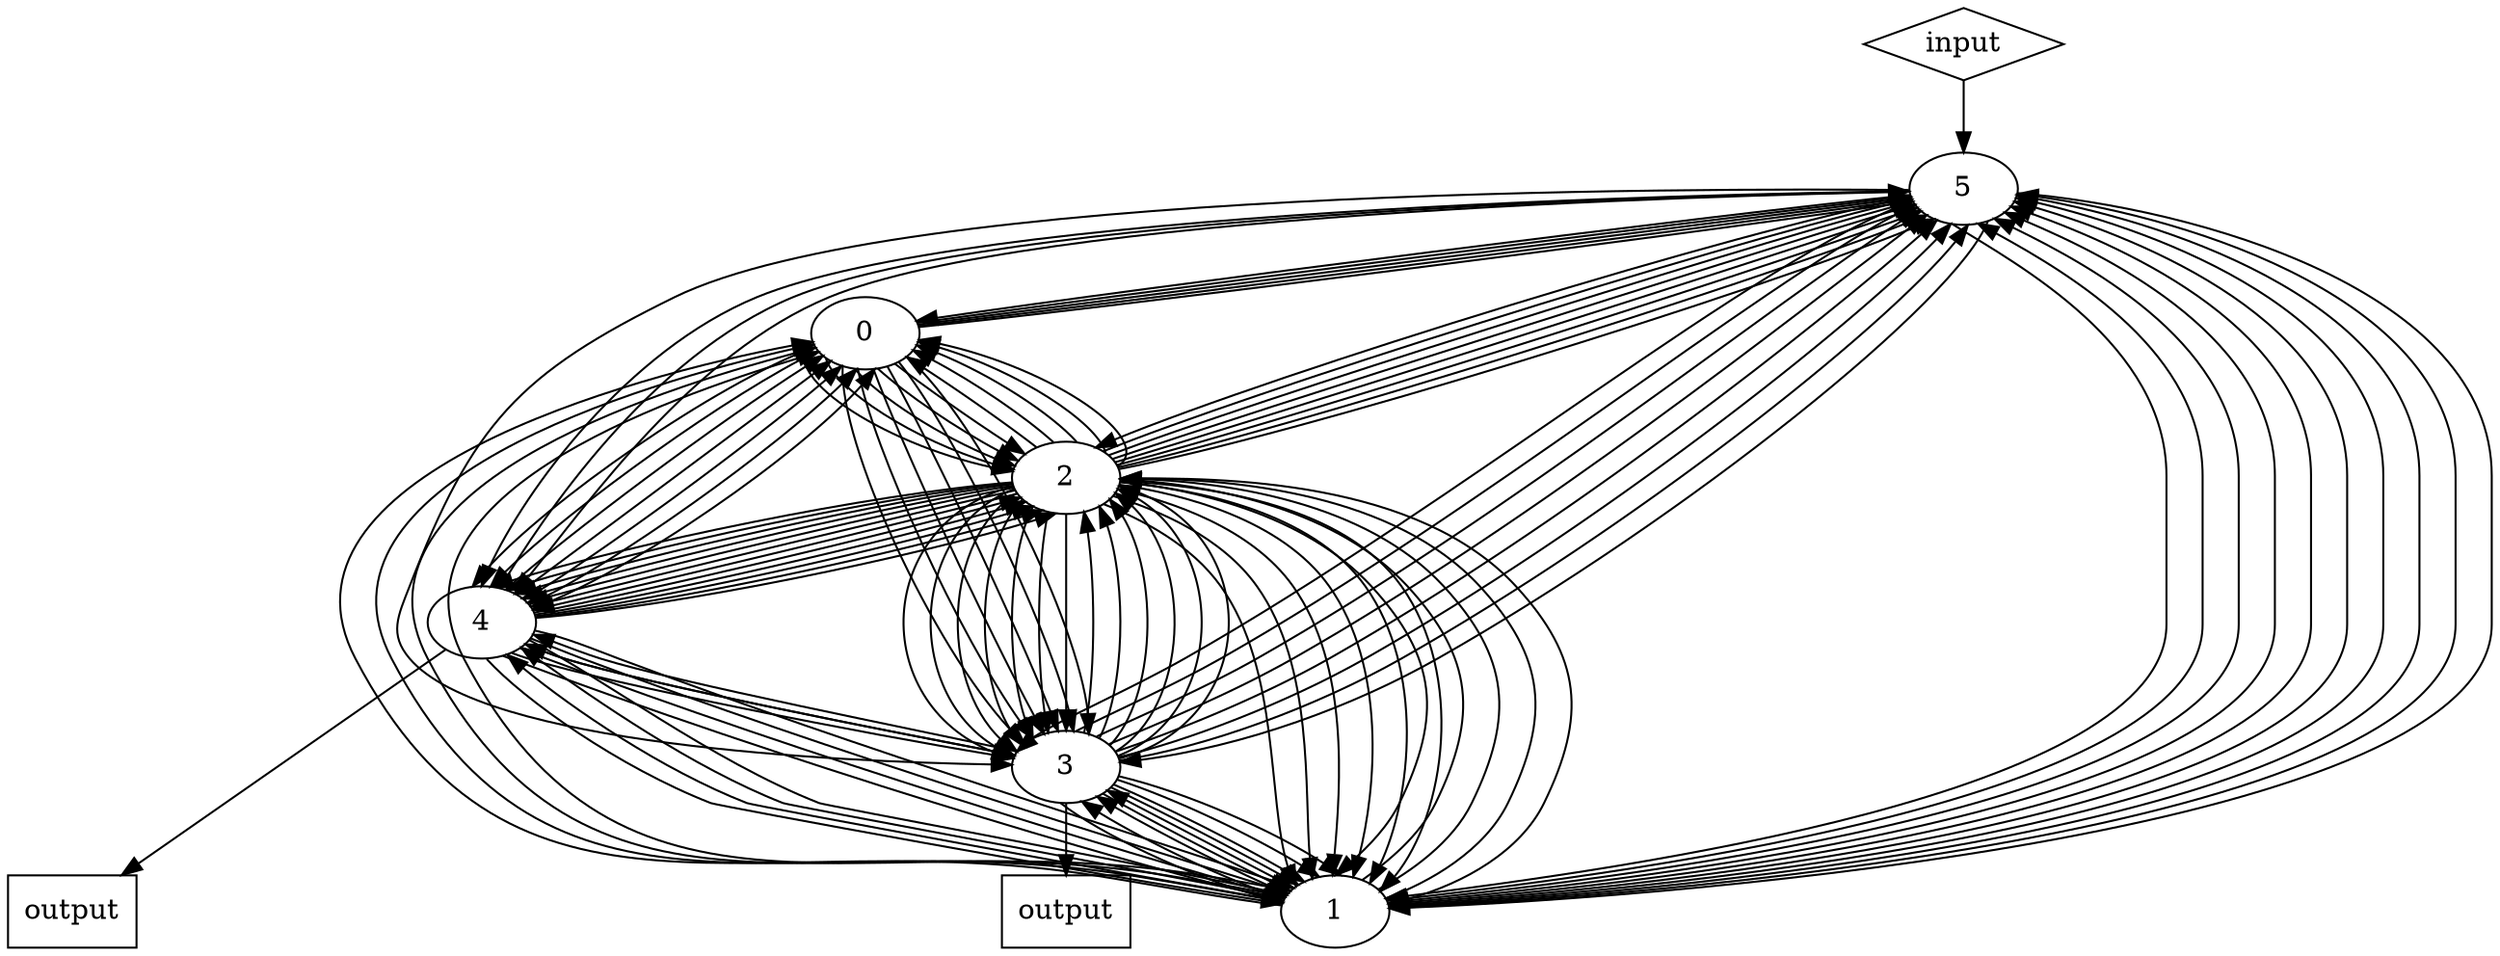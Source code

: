 digraph G{
subgraph inputs{
rank=same;
v6 [label="input" shape=diamond]
}
subgraph outputs{
rank=same;
v7 [label="output" shape=box]
v8 [label="output" shape=box]
}
v0 [label="0" ]
v1 [label="1" ]
v2 [label="2" ]
v3 [label="3" ]
v4 [label="4" ]
v5 [label="5" ]
v0 -> v2;
v0 -> v2;
v0 -> v2;
v0 -> v2;
v0 -> v2;
v0 -> v3;
v0 -> v3;
v0 -> v3;
v0 -> v3;
v0 -> v3;
v0 -> v3;
v0 -> v4;
v0 -> v4;
v0 -> v5;
v0 -> v5;
v0 -> v5;
v0 -> v5;
v1 -> v0;
v1 -> v0;
v1 -> v0;
v1 -> v0;
v1 -> v2;
v1 -> v2;
v1 -> v2;
v1 -> v3;
v1 -> v3;
v1 -> v3;
v1 -> v4;
v1 -> v4;
v1 -> v5;
v1 -> v5;
v1 -> v5;
v1 -> v5;
v1 -> v5;
v1 -> v5;
v1 -> v5;
v1 -> v5;
v2 -> v0;
v2 -> v0;
v2 -> v0;
v2 -> v0;
v2 -> v0;
v2 -> v1;
v2 -> v1;
v2 -> v1;
v2 -> v1;
v2 -> v1;
v2 -> v1;
v2 -> v1;
v2 -> v1;
v2 -> v3;
v2 -> v3;
v2 -> v3;
v2 -> v3;
v2 -> v3;
v2 -> v3;
v2 -> v3;
v2 -> v4;
v2 -> v4;
v2 -> v4;
v2 -> v4;
v2 -> v4;
v2 -> v4;
v2 -> v4;
v2 -> v5;
v2 -> v5;
v2 -> v5;
v2 -> v5;
v2 -> v5;
v2 -> v5;
v2 -> v5;
v3 -> v1;
v3 -> v1;
v3 -> v1;
v3 -> v1;
v3 -> v1;
v3 -> v1;
v3 -> v2;
v3 -> v2;
v3 -> v2;
v3 -> v2;
v3 -> v2;
v3 -> v2;
v3 -> v4;
v3 -> v4;
v3 -> v5;
v3 -> v5;
v3 -> v5;
v3 -> v5;
v3 -> v5;
v3 -> v5;
v3 -> v8;
v4 -> v0;
v4 -> v0;
v4 -> v0;
v4 -> v0;
v4 -> v0;
v4 -> v1;
v4 -> v1;
v4 -> v1;
v4 -> v1;
v4 -> v1;
v4 -> v1;
v4 -> v2;
v4 -> v2;
v4 -> v2;
v4 -> v2;
v4 -> v2;
v4 -> v3;
v4 -> v3;
v4 -> v5;
v4 -> v7;
v5 -> v0;
v5 -> v1;
v5 -> v1;
v5 -> v2;
v5 -> v3;
v5 -> v3;
v5 -> v3;
v5 -> v4;
v5 -> v4;
v6 -> v5;
}
